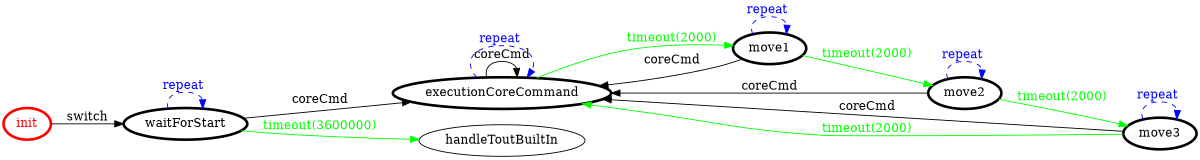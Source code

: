 /*
*
* A GraphViz DOT FSM description 
* Please use a GraphViz visualizer (like http://www.webgraphviz.com)
*  
*/

digraph finite_state_machine {
	rankdir=LR
	size="8,5"
	
	init [ color = red ][ fontcolor = red ][ penwidth = 3 ]
	move1 [ color = black ][ fontcolor = black ][ penwidth = 3 ]
	move2 [ color = black ][ fontcolor = black ][ penwidth = 3 ]
	move3 [ color = black ][ fontcolor = black ][ penwidth = 3 ]
	waitForStart [ color = black ][ fontcolor = black ][ penwidth = 3 ]
	executionCoreCommand [ color = black ][ fontcolor = black ][ penwidth = 3 ]
	
	move1 -> move2 [ label = "timeout(2000)" ][ color = green ][ fontcolor = green ]
	executionCoreCommand -> move1 [ label = "timeout(2000)" ][ color = green ][ fontcolor = green ]
	executionCoreCommand -> executionCoreCommand [ label = "coreCmd" ][ color = black ][ fontcolor = black ]
	waitForStart -> handleToutBuiltIn [ label = "timeout(3600000)" ][ color = green ][ fontcolor = green ]
	executionCoreCommand -> executionCoreCommand [ label = "repeat "][ style = dashed ][ color = blue ][ fontcolor = blue ]
	move2 -> move3 [ label = "timeout(2000)" ][ color = green ][ fontcolor = green ]
	move3 -> executionCoreCommand [ label = "coreCmd" ][ color = black ][ fontcolor = black ]
	move3 -> move3 [ label = "repeat "][ style = dashed ][ color = blue ][ fontcolor = blue ]
	move1 -> executionCoreCommand [ label = "coreCmd" ][ color = black ][ fontcolor = black ]
	move2 -> executionCoreCommand [ label = "coreCmd" ][ color = black ][ fontcolor = black ]
	move2 -> move2 [ label = "repeat "][ style = dashed ][ color = blue ][ fontcolor = blue ]
	move1 -> move1 [ label = "repeat "][ style = dashed ][ color = blue ][ fontcolor = blue ]
	waitForStart -> executionCoreCommand [ label = "coreCmd" ][ color = black ][ fontcolor = black ]
	waitForStart -> waitForStart [ label = "repeat "][ style = dashed ][ color = blue ][ fontcolor = blue ]
	move3 -> executionCoreCommand [ label = "timeout(2000)" ][ color = green ][ fontcolor = green ]
	init -> waitForStart [ label = "switch" ][ color = black ][ fontcolor = black ]
}
